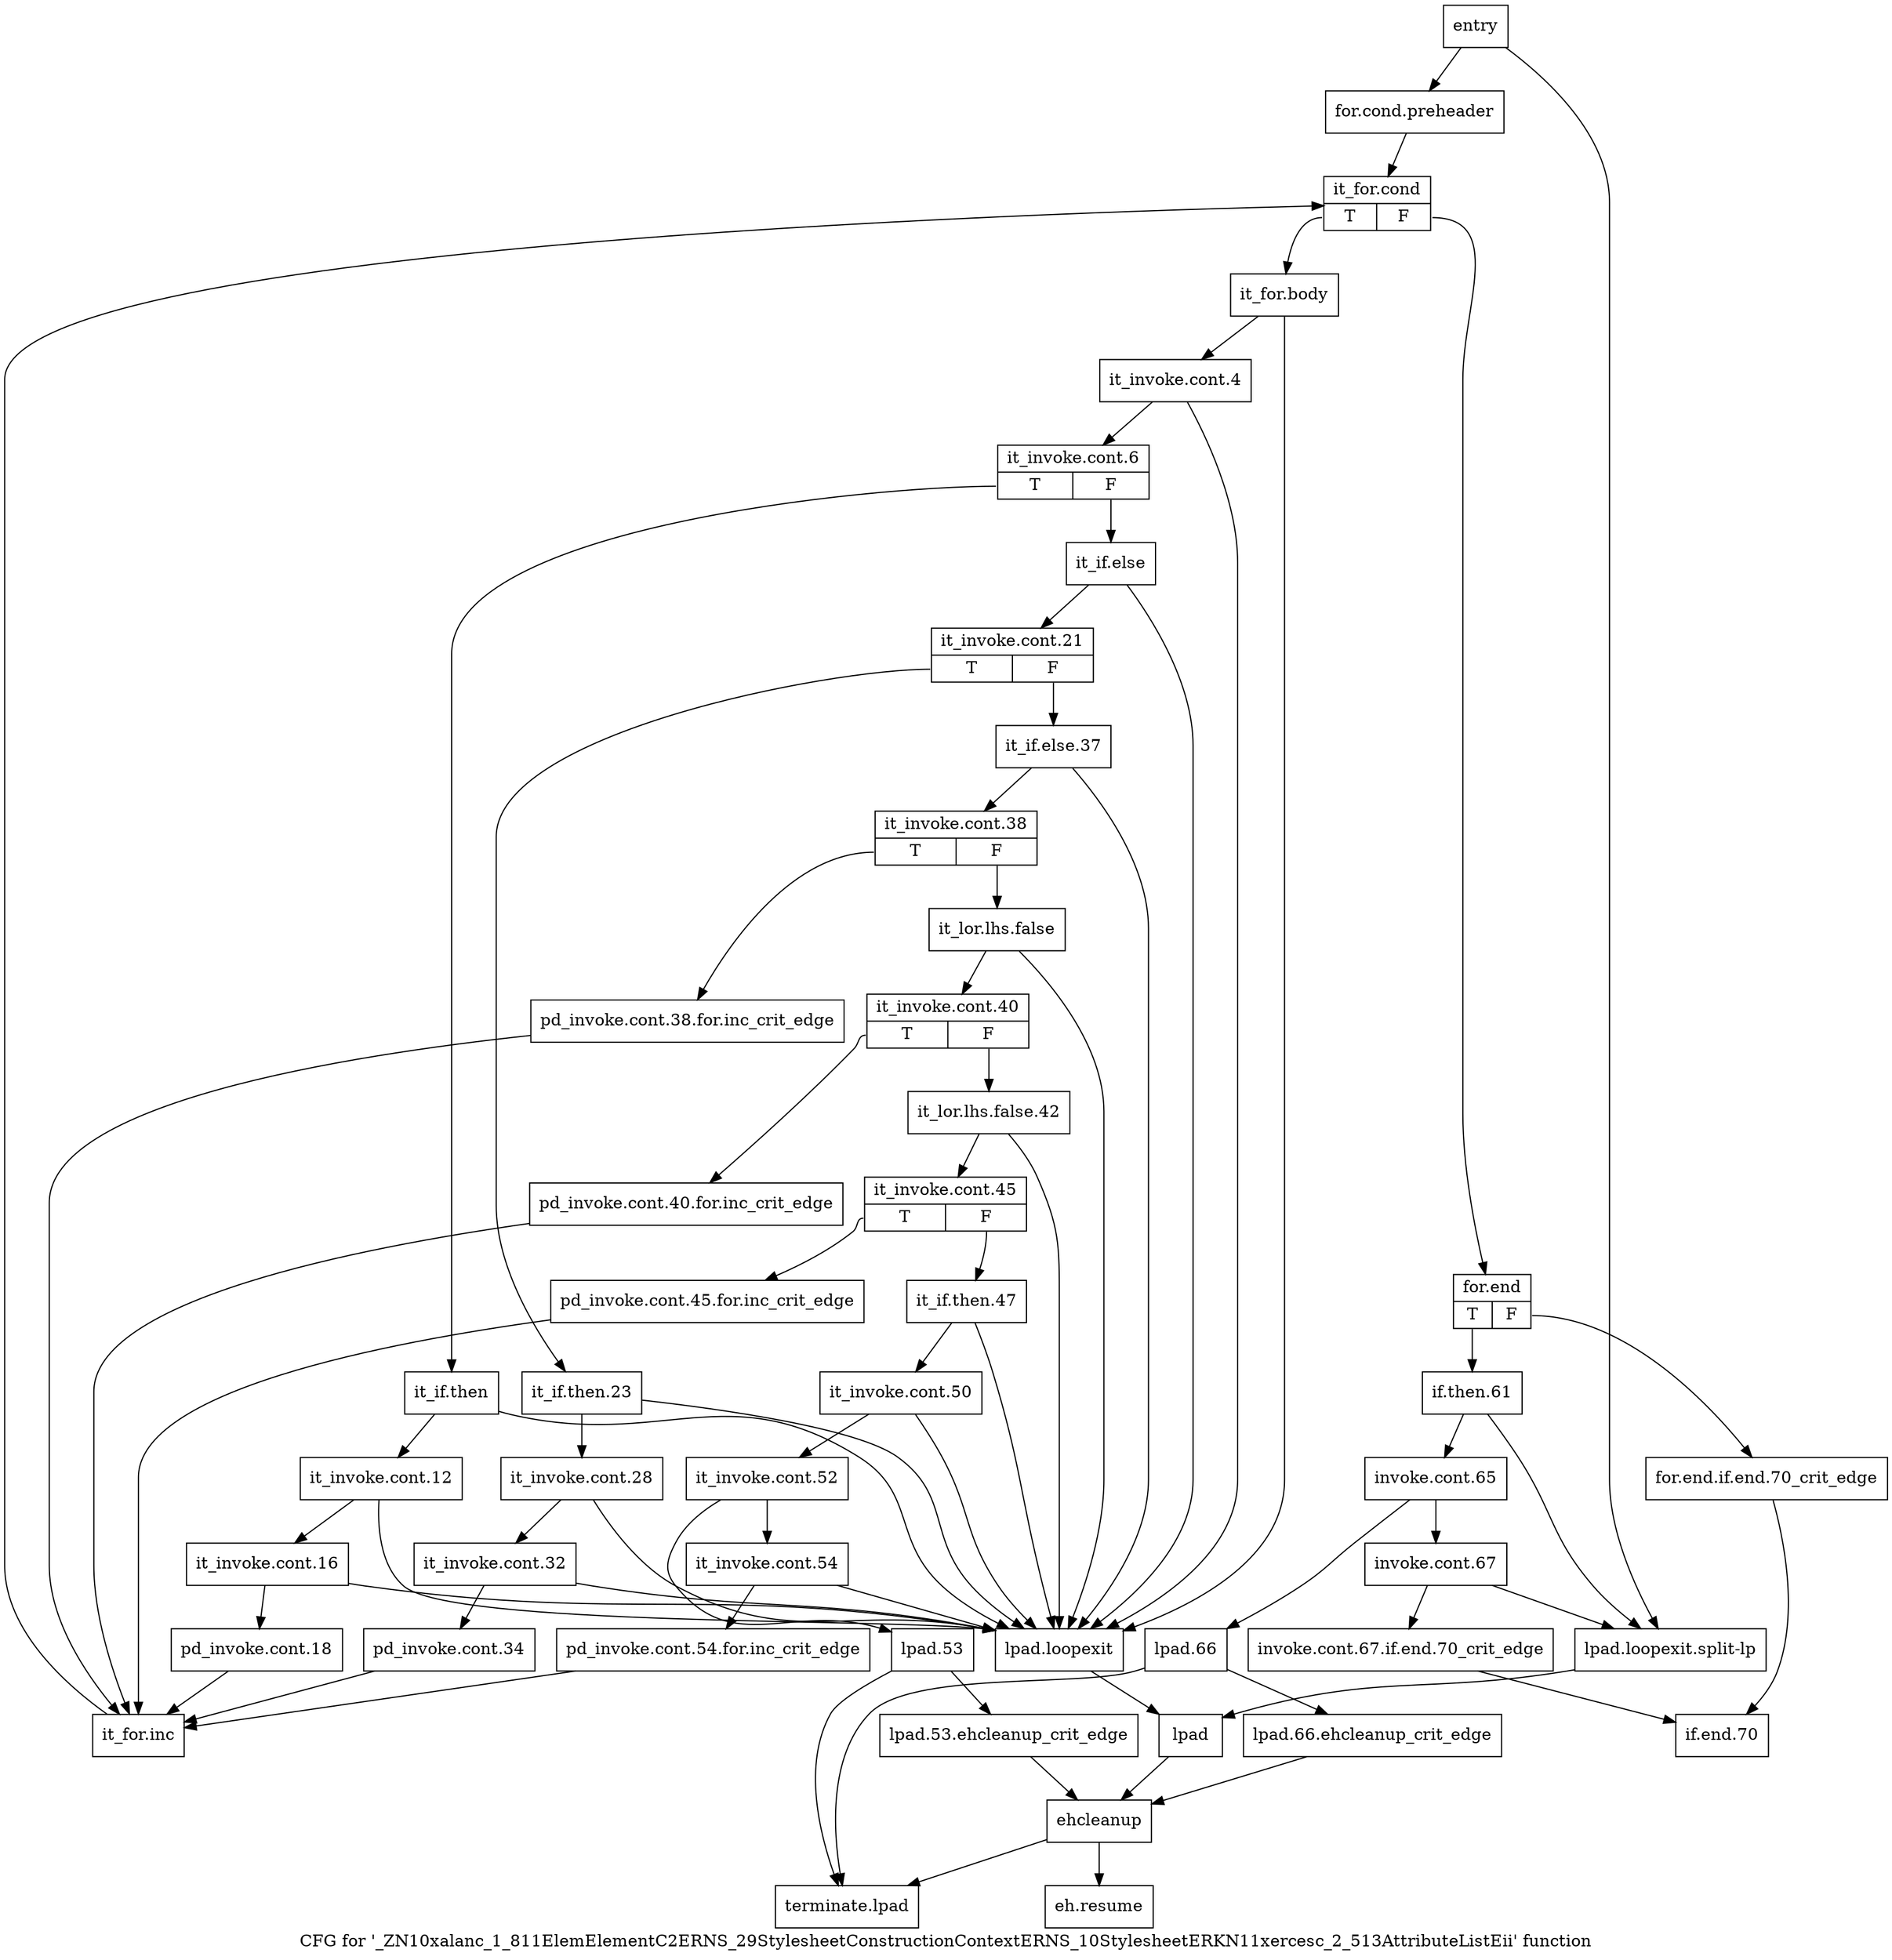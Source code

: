 digraph "CFG for '_ZN10xalanc_1_811ElemElementC2ERNS_29StylesheetConstructionContextERNS_10StylesheetERKN11xercesc_2_513AttributeListEii' function" {
	label="CFG for '_ZN10xalanc_1_811ElemElementC2ERNS_29StylesheetConstructionContextERNS_10StylesheetERKN11xercesc_2_513AttributeListEii' function";

	Node0x7122a00 [shape=record,label="{entry}"];
	Node0x7122a00 -> Node0x7122a50;
	Node0x7122a00 -> Node0x7122d70;
	Node0x7122a50 [shape=record,label="{for.cond.preheader}"];
	Node0x7122a50 -> Node0x7122aa0;
	Node0x7122aa0 [shape=record,label="{it_for.cond|{<s0>T|<s1>F}}"];
	Node0x7122aa0:s0 -> Node0x7122af0;
	Node0x7122aa0:s1 -> Node0x7123540;
	Node0x7122af0 [shape=record,label="{it_for.body}"];
	Node0x7122af0 -> Node0x7122b40;
	Node0x7122af0 -> Node0x7122d20;
	Node0x7122b40 [shape=record,label="{it_invoke.cont.4}"];
	Node0x7122b40 -> Node0x7122b90;
	Node0x7122b40 -> Node0x7122d20;
	Node0x7122b90 [shape=record,label="{it_invoke.cont.6|{<s0>T|<s1>F}}"];
	Node0x7122b90:s0 -> Node0x7122be0;
	Node0x7122b90:s1 -> Node0x7122e10;
	Node0x7122be0 [shape=record,label="{it_if.then}"];
	Node0x7122be0 -> Node0x7122c30;
	Node0x7122be0 -> Node0x7122d20;
	Node0x7122c30 [shape=record,label="{it_invoke.cont.12}"];
	Node0x7122c30 -> Node0x7122c80;
	Node0x7122c30 -> Node0x7122d20;
	Node0x7122c80 [shape=record,label="{it_invoke.cont.16}"];
	Node0x7122c80 -> Node0x7122cd0;
	Node0x7122c80 -> Node0x7122d20;
	Node0x7122cd0 [shape=record,label="{pd_invoke.cont.18}"];
	Node0x7122cd0 -> Node0x71234f0;
	Node0x7122d20 [shape=record,label="{lpad.loopexit}"];
	Node0x7122d20 -> Node0x7122dc0;
	Node0x7122d70 [shape=record,label="{lpad.loopexit.split-lp}"];
	Node0x7122d70 -> Node0x7122dc0;
	Node0x7122dc0 [shape=record,label="{lpad}"];
	Node0x7122dc0 -> Node0x7123810;
	Node0x7122e10 [shape=record,label="{it_if.else}"];
	Node0x7122e10 -> Node0x7122e60;
	Node0x7122e10 -> Node0x7122d20;
	Node0x7122e60 [shape=record,label="{it_invoke.cont.21|{<s0>T|<s1>F}}"];
	Node0x7122e60:s0 -> Node0x7122eb0;
	Node0x7122e60:s1 -> Node0x7122ff0;
	Node0x7122eb0 [shape=record,label="{it_if.then.23}"];
	Node0x7122eb0 -> Node0x7122f00;
	Node0x7122eb0 -> Node0x7122d20;
	Node0x7122f00 [shape=record,label="{it_invoke.cont.28}"];
	Node0x7122f00 -> Node0x7122f50;
	Node0x7122f00 -> Node0x7122d20;
	Node0x7122f50 [shape=record,label="{it_invoke.cont.32}"];
	Node0x7122f50 -> Node0x7122fa0;
	Node0x7122f50 -> Node0x7122d20;
	Node0x7122fa0 [shape=record,label="{pd_invoke.cont.34}"];
	Node0x7122fa0 -> Node0x71234f0;
	Node0x7122ff0 [shape=record,label="{it_if.else.37}"];
	Node0x7122ff0 -> Node0x7123040;
	Node0x7122ff0 -> Node0x7122d20;
	Node0x7123040 [shape=record,label="{it_invoke.cont.38|{<s0>T|<s1>F}}"];
	Node0x7123040:s0 -> Node0x7123090;
	Node0x7123040:s1 -> Node0x71230e0;
	Node0x7123090 [shape=record,label="{pd_invoke.cont.38.for.inc_crit_edge}"];
	Node0x7123090 -> Node0x71234f0;
	Node0x71230e0 [shape=record,label="{it_lor.lhs.false}"];
	Node0x71230e0 -> Node0x7123130;
	Node0x71230e0 -> Node0x7122d20;
	Node0x7123130 [shape=record,label="{it_invoke.cont.40|{<s0>T|<s1>F}}"];
	Node0x7123130:s0 -> Node0x7123180;
	Node0x7123130:s1 -> Node0x71231d0;
	Node0x7123180 [shape=record,label="{pd_invoke.cont.40.for.inc_crit_edge}"];
	Node0x7123180 -> Node0x71234f0;
	Node0x71231d0 [shape=record,label="{it_lor.lhs.false.42}"];
	Node0x71231d0 -> Node0x7123220;
	Node0x71231d0 -> Node0x7122d20;
	Node0x7123220 [shape=record,label="{it_invoke.cont.45|{<s0>T|<s1>F}}"];
	Node0x7123220:s0 -> Node0x7123270;
	Node0x7123220:s1 -> Node0x71232c0;
	Node0x7123270 [shape=record,label="{pd_invoke.cont.45.for.inc_crit_edge}"];
	Node0x7123270 -> Node0x71234f0;
	Node0x71232c0 [shape=record,label="{it_if.then.47}"];
	Node0x71232c0 -> Node0x7123310;
	Node0x71232c0 -> Node0x7122d20;
	Node0x7123310 [shape=record,label="{it_invoke.cont.50}"];
	Node0x7123310 -> Node0x7123360;
	Node0x7123310 -> Node0x7122d20;
	Node0x7123360 [shape=record,label="{it_invoke.cont.52}"];
	Node0x7123360 -> Node0x71233b0;
	Node0x7123360 -> Node0x7123450;
	Node0x71233b0 [shape=record,label="{it_invoke.cont.54}"];
	Node0x71233b0 -> Node0x7123400;
	Node0x71233b0 -> Node0x7122d20;
	Node0x7123400 [shape=record,label="{pd_invoke.cont.54.for.inc_crit_edge}"];
	Node0x7123400 -> Node0x71234f0;
	Node0x7123450 [shape=record,label="{lpad.53}"];
	Node0x7123450 -> Node0x71234a0;
	Node0x7123450 -> Node0x71238b0;
	Node0x71234a0 [shape=record,label="{lpad.53.ehcleanup_crit_edge}"];
	Node0x71234a0 -> Node0x7123810;
	Node0x71234f0 [shape=record,label="{it_for.inc}"];
	Node0x71234f0 -> Node0x7122aa0;
	Node0x7123540 [shape=record,label="{for.end|{<s0>T|<s1>F}}"];
	Node0x7123540:s0 -> Node0x71235e0;
	Node0x7123540:s1 -> Node0x7123590;
	Node0x7123590 [shape=record,label="{for.end.if.end.70_crit_edge}"];
	Node0x7123590 -> Node0x71237c0;
	Node0x71235e0 [shape=record,label="{if.then.61}"];
	Node0x71235e0 -> Node0x7123630;
	Node0x71235e0 -> Node0x7122d70;
	Node0x7123630 [shape=record,label="{invoke.cont.65}"];
	Node0x7123630 -> Node0x7123680;
	Node0x7123630 -> Node0x7123720;
	Node0x7123680 [shape=record,label="{invoke.cont.67}"];
	Node0x7123680 -> Node0x71236d0;
	Node0x7123680 -> Node0x7122d70;
	Node0x71236d0 [shape=record,label="{invoke.cont.67.if.end.70_crit_edge}"];
	Node0x71236d0 -> Node0x71237c0;
	Node0x7123720 [shape=record,label="{lpad.66}"];
	Node0x7123720 -> Node0x7123770;
	Node0x7123720 -> Node0x71238b0;
	Node0x7123770 [shape=record,label="{lpad.66.ehcleanup_crit_edge}"];
	Node0x7123770 -> Node0x7123810;
	Node0x71237c0 [shape=record,label="{if.end.70}"];
	Node0x7123810 [shape=record,label="{ehcleanup}"];
	Node0x7123810 -> Node0x7123860;
	Node0x7123810 -> Node0x71238b0;
	Node0x7123860 [shape=record,label="{eh.resume}"];
	Node0x71238b0 [shape=record,label="{terminate.lpad}"];
}
